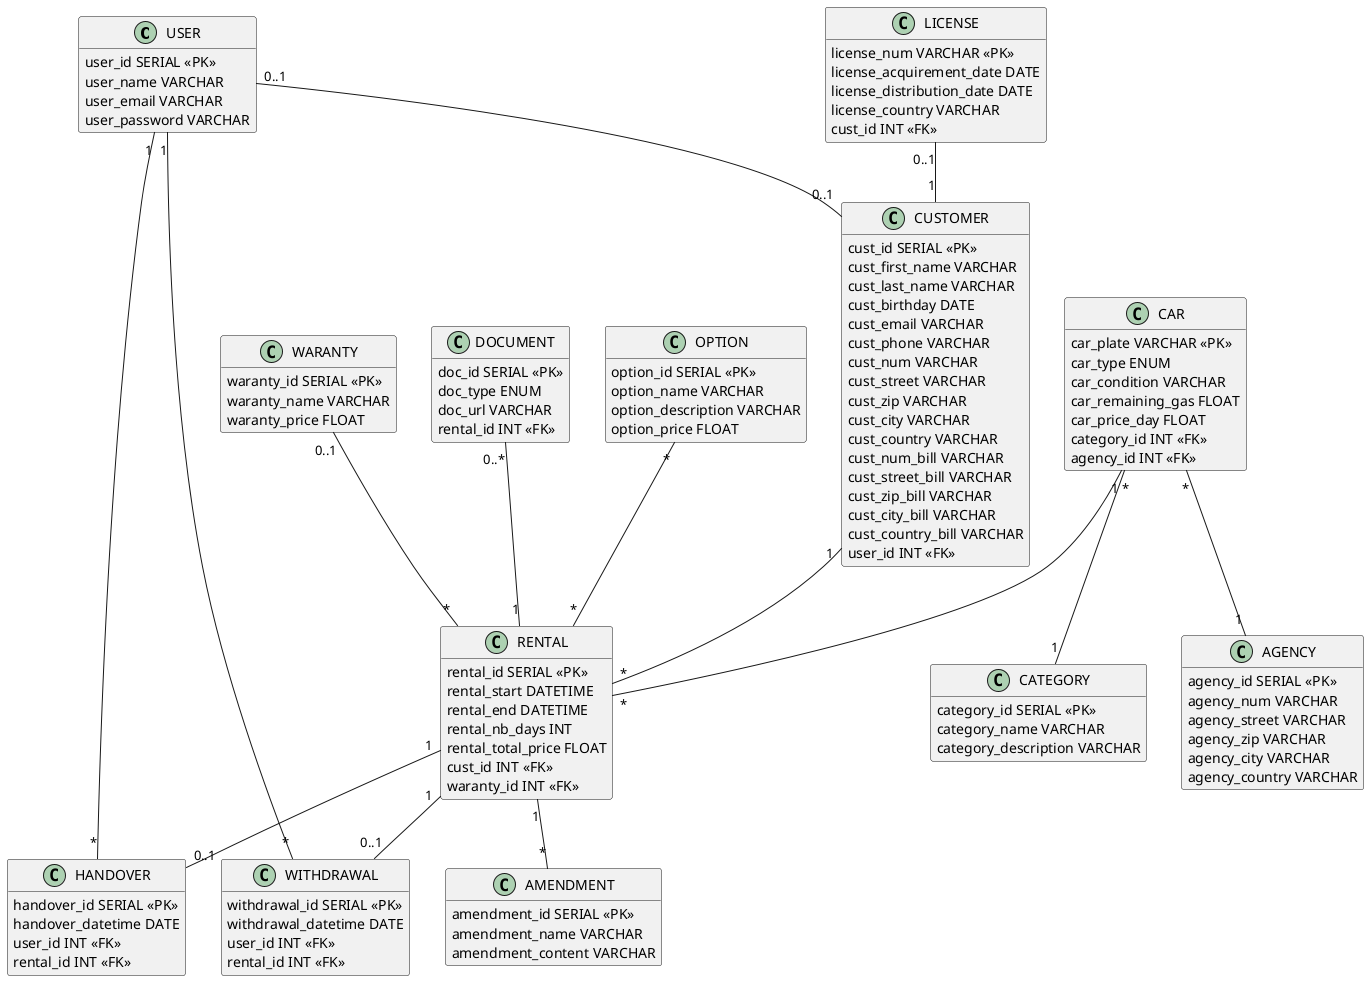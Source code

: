 @startuml
hide empty members

class USER {
    user_id SERIAL <<PK>>
    user_name VARCHAR
    user_email VARCHAR
    user_password VARCHAR
}

class CUSTOMER {
    cust_id SERIAL <<PK>>
    cust_first_name VARCHAR
    cust_last_name VARCHAR
    cust_birthday DATE
    cust_email VARCHAR
    cust_phone VARCHAR
    cust_num VARCHAR
    cust_street VARCHAR
    cust_zip VARCHAR
    cust_city VARCHAR
    cust_country VARCHAR
    cust_num_bill VARCHAR
    cust_street_bill VARCHAR
    cust_zip_bill VARCHAR
    cust_city_bill VARCHAR
    cust_country_bill VARCHAR
    user_id INT <<FK>>
}

class RENTAL {
    rental_id SERIAL <<PK>>
    rental_start DATETIME
    rental_end DATETIME
    rental_nb_days INT
    rental_total_price FLOAT
    cust_id INT <<FK>>
    waranty_id INT <<FK>>
}

class LICENSE {
    license_num VARCHAR <<PK>>
    license_acquirement_date DATE
    license_distribution_date DATE
    license_country VARCHAR
    cust_id INT <<FK>>
}

class WARANTY {
    waranty_id SERIAL <<PK>>
    waranty_name VARCHAR
    waranty_price FLOAT
}

class AMENDMENT {
    amendment_id SERIAL <<PK>>
    amendment_name VARCHAR
    amendment_content VARCHAR
}

class DOCUMENT {
    doc_id SERIAL <<PK>>
    doc_type ENUM
    doc_url VARCHAR
    rental_id INT <<FK>>
}

class WITHDRAWAL {
    withdrawal_id SERIAL <<PK>>
    withdrawal_datetime DATE
    user_id INT <<FK>>
    rental_id INT <<FK>>
}

class HANDOVER {
    handover_id SERIAL <<PK>>
    handover_datetime DATE
    user_id INT <<FK>>
    rental_id INT <<FK>>
}

class CAR {
    car_plate VARCHAR <<PK>>
    car_type ENUM
    car_condition VARCHAR
    car_remaining_gas FLOAT
    car_price_day FLOAT
    category_id INT <<FK>>
    agency_id INT <<FK>>
}

class OPTION {
    option_id SERIAL <<PK>>
    option_name VARCHAR
    option_description VARCHAR
    option_price FLOAT
}

class CATEGORY {
    category_id SERIAL <<PK>>
    category_name VARCHAR
    category_description VARCHAR
}

class AGENCY {
    agency_id SERIAL <<PK>>
    agency_num VARCHAR
    agency_street VARCHAR
    agency_zip VARCHAR
    agency_city VARCHAR
    agency_country VARCHAR
}

CAR "*" -- "1" AGENCY
CAR "*" -- "1" CATEGORY
CAR "1" -- "*" RENTAL
RENTAL "1" -- "*" AMENDMENT
RENTAL "1" -- "0..1" WITHDRAWAL
WITHDRAWAL "*" -- "1" USER
USER "0..1" -- "0..1" CUSTOMER
LICENSE "0..1" -- "1" CUSTOMER
WARANTY "0..1" -- "*" RENTAL
OPTION "*" -- "*" RENTAL
DOCUMENT "0..*" -- "1" RENTAL
USER "1" -- "*" HANDOVER
RENTAL "1" -- "0..1" HANDOVER
CUSTOMER "1" -- "*" RENTAL

@enduml
